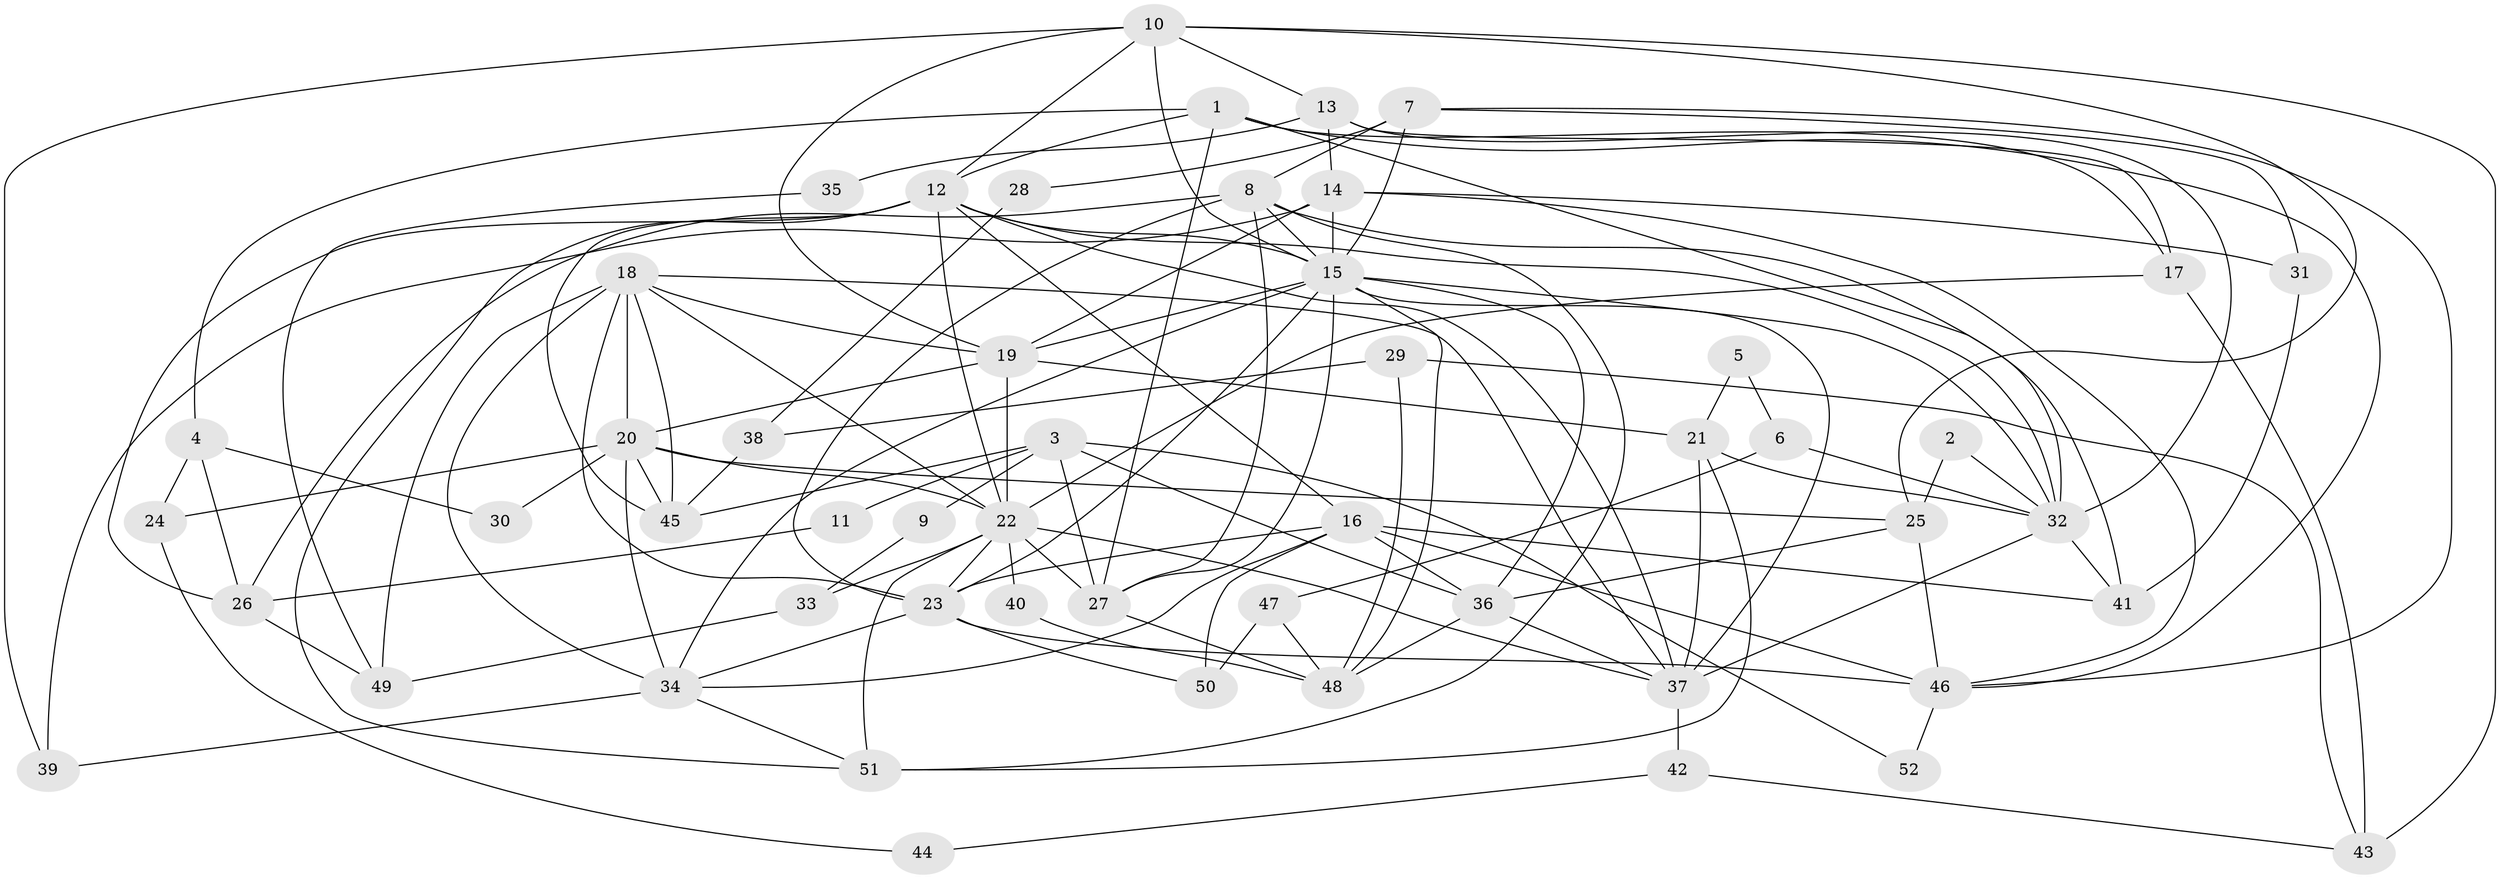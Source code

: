 // original degree distribution, {3: 0.2980769230769231, 2: 0.15384615384615385, 4: 0.19230769230769232, 5: 0.20192307692307693, 6: 0.08653846153846154, 10: 0.009615384615384616, 7: 0.057692307692307696}
// Generated by graph-tools (version 1.1) at 2025/36/03/09/25 02:36:09]
// undirected, 52 vertices, 129 edges
graph export_dot {
graph [start="1"]
  node [color=gray90,style=filled];
  1;
  2;
  3;
  4;
  5;
  6;
  7;
  8;
  9;
  10;
  11;
  12;
  13;
  14;
  15;
  16;
  17;
  18;
  19;
  20;
  21;
  22;
  23;
  24;
  25;
  26;
  27;
  28;
  29;
  30;
  31;
  32;
  33;
  34;
  35;
  36;
  37;
  38;
  39;
  40;
  41;
  42;
  43;
  44;
  45;
  46;
  47;
  48;
  49;
  50;
  51;
  52;
  1 -- 4 [weight=1.0];
  1 -- 12 [weight=3.0];
  1 -- 17 [weight=1.0];
  1 -- 27 [weight=1.0];
  1 -- 32 [weight=1.0];
  1 -- 46 [weight=1.0];
  2 -- 25 [weight=1.0];
  2 -- 32 [weight=1.0];
  3 -- 9 [weight=1.0];
  3 -- 11 [weight=1.0];
  3 -- 27 [weight=1.0];
  3 -- 36 [weight=1.0];
  3 -- 45 [weight=1.0];
  3 -- 52 [weight=1.0];
  4 -- 24 [weight=1.0];
  4 -- 26 [weight=1.0];
  4 -- 30 [weight=1.0];
  5 -- 6 [weight=1.0];
  5 -- 21 [weight=1.0];
  6 -- 32 [weight=1.0];
  6 -- 47 [weight=1.0];
  7 -- 8 [weight=1.0];
  7 -- 15 [weight=1.0];
  7 -- 28 [weight=1.0];
  7 -- 31 [weight=1.0];
  7 -- 46 [weight=1.0];
  8 -- 15 [weight=1.0];
  8 -- 23 [weight=1.0];
  8 -- 26 [weight=1.0];
  8 -- 27 [weight=1.0];
  8 -- 41 [weight=1.0];
  8 -- 51 [weight=1.0];
  9 -- 33 [weight=1.0];
  10 -- 12 [weight=1.0];
  10 -- 13 [weight=1.0];
  10 -- 15 [weight=2.0];
  10 -- 19 [weight=1.0];
  10 -- 25 [weight=1.0];
  10 -- 39 [weight=1.0];
  10 -- 43 [weight=1.0];
  11 -- 26 [weight=1.0];
  12 -- 15 [weight=1.0];
  12 -- 16 [weight=1.0];
  12 -- 22 [weight=1.0];
  12 -- 26 [weight=1.0];
  12 -- 32 [weight=1.0];
  12 -- 37 [weight=1.0];
  12 -- 45 [weight=2.0];
  12 -- 51 [weight=1.0];
  13 -- 14 [weight=1.0];
  13 -- 17 [weight=1.0];
  13 -- 32 [weight=1.0];
  13 -- 35 [weight=1.0];
  14 -- 15 [weight=1.0];
  14 -- 19 [weight=1.0];
  14 -- 31 [weight=1.0];
  14 -- 39 [weight=1.0];
  14 -- 46 [weight=1.0];
  15 -- 19 [weight=2.0];
  15 -- 23 [weight=1.0];
  15 -- 27 [weight=1.0];
  15 -- 32 [weight=1.0];
  15 -- 34 [weight=1.0];
  15 -- 36 [weight=1.0];
  15 -- 37 [weight=1.0];
  15 -- 48 [weight=1.0];
  16 -- 23 [weight=1.0];
  16 -- 34 [weight=1.0];
  16 -- 36 [weight=4.0];
  16 -- 41 [weight=1.0];
  16 -- 46 [weight=1.0];
  16 -- 50 [weight=1.0];
  17 -- 22 [weight=1.0];
  17 -- 43 [weight=1.0];
  18 -- 19 [weight=1.0];
  18 -- 20 [weight=1.0];
  18 -- 22 [weight=1.0];
  18 -- 23 [weight=1.0];
  18 -- 34 [weight=1.0];
  18 -- 37 [weight=1.0];
  18 -- 45 [weight=1.0];
  18 -- 49 [weight=1.0];
  19 -- 20 [weight=1.0];
  19 -- 21 [weight=1.0];
  19 -- 22 [weight=1.0];
  20 -- 22 [weight=1.0];
  20 -- 24 [weight=2.0];
  20 -- 25 [weight=2.0];
  20 -- 30 [weight=1.0];
  20 -- 34 [weight=2.0];
  20 -- 45 [weight=1.0];
  21 -- 32 [weight=1.0];
  21 -- 37 [weight=1.0];
  21 -- 51 [weight=1.0];
  22 -- 23 [weight=3.0];
  22 -- 27 [weight=1.0];
  22 -- 33 [weight=1.0];
  22 -- 37 [weight=1.0];
  22 -- 40 [weight=1.0];
  22 -- 51 [weight=1.0];
  23 -- 34 [weight=1.0];
  23 -- 46 [weight=1.0];
  23 -- 50 [weight=1.0];
  24 -- 44 [weight=1.0];
  25 -- 36 [weight=1.0];
  25 -- 46 [weight=1.0];
  26 -- 49 [weight=1.0];
  27 -- 48 [weight=1.0];
  28 -- 38 [weight=1.0];
  29 -- 38 [weight=1.0];
  29 -- 43 [weight=1.0];
  29 -- 48 [weight=1.0];
  31 -- 41 [weight=1.0];
  32 -- 37 [weight=1.0];
  32 -- 41 [weight=1.0];
  33 -- 49 [weight=1.0];
  34 -- 39 [weight=1.0];
  34 -- 51 [weight=1.0];
  35 -- 49 [weight=1.0];
  36 -- 37 [weight=1.0];
  36 -- 48 [weight=1.0];
  37 -- 42 [weight=2.0];
  38 -- 45 [weight=1.0];
  40 -- 48 [weight=1.0];
  42 -- 43 [weight=1.0];
  42 -- 44 [weight=1.0];
  46 -- 52 [weight=1.0];
  47 -- 48 [weight=1.0];
  47 -- 50 [weight=1.0];
}
